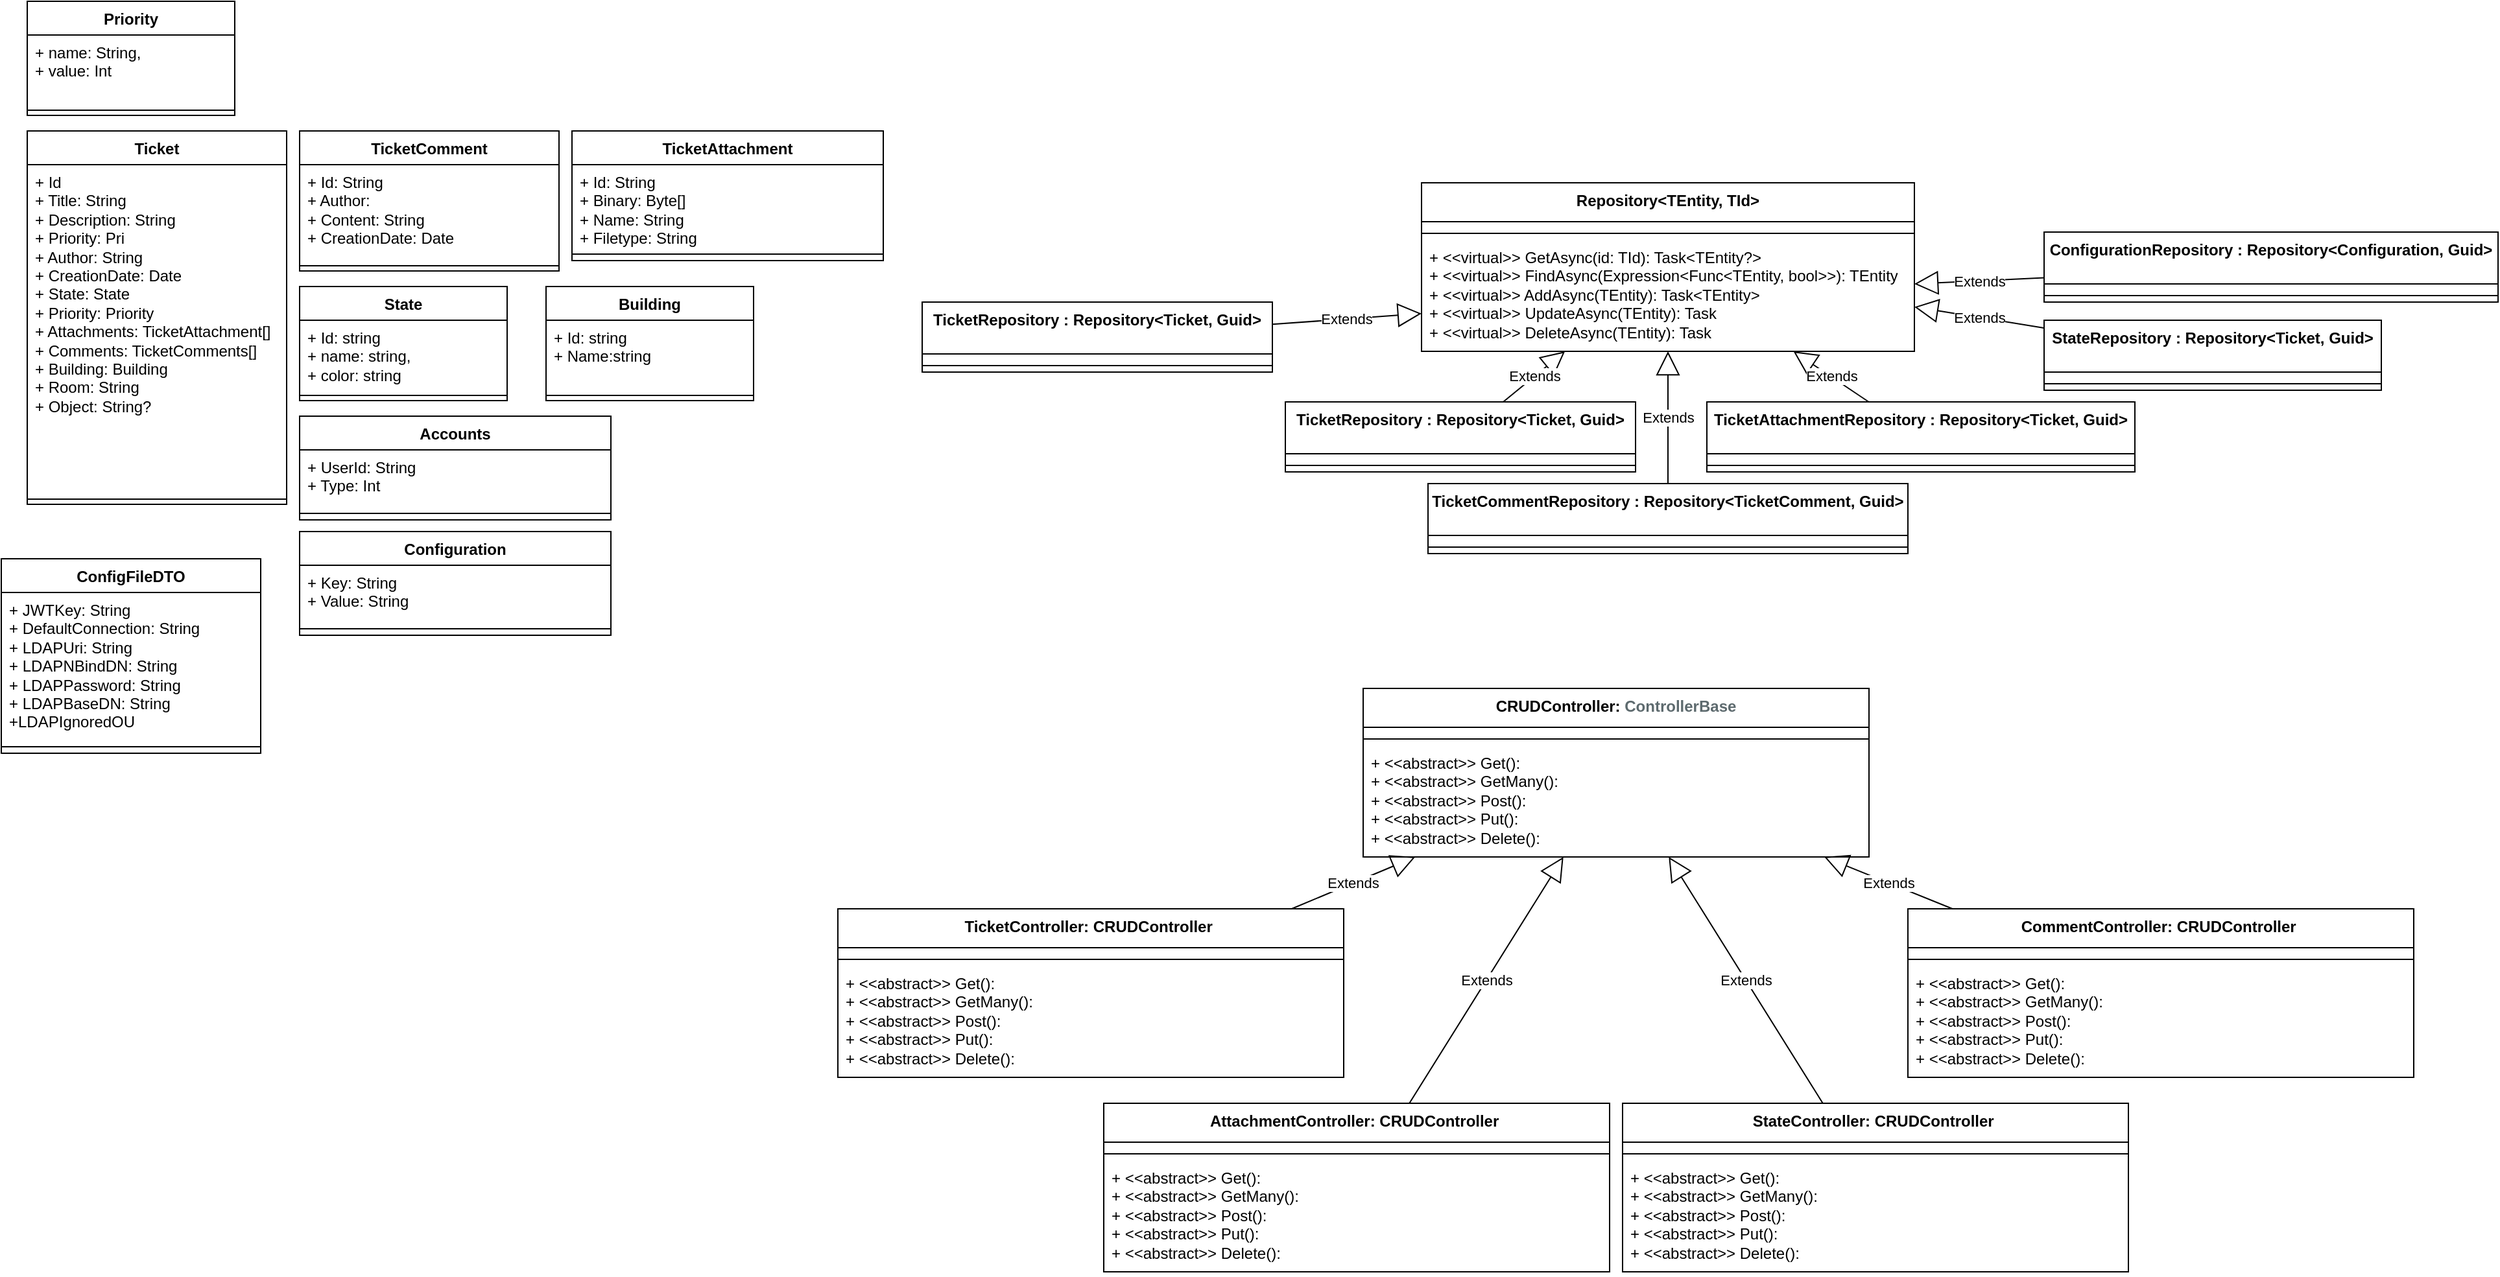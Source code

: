 <mxfile version="21.2.8" type="device">
  <diagram id="C5RBs43oDa-KdzZeNtuy" name="Page-1">
    <mxGraphModel dx="1276" dy="606" grid="1" gridSize="10" guides="1" tooltips="1" connect="1" arrows="1" fold="1" page="1" pageScale="1" pageWidth="827" pageHeight="1169" math="0" shadow="0">
      <root>
        <mxCell id="WIyWlLk6GJQsqaUBKTNV-0" />
        <mxCell id="WIyWlLk6GJQsqaUBKTNV-1" parent="WIyWlLk6GJQsqaUBKTNV-0" />
        <mxCell id="zkfFHV4jXpPFQw0GAbJ--3" value="&#xa;" style="text;align=left;verticalAlign=top;spacingLeft=4;spacingRight=4;overflow=hidden;rotatable=0;points=[[0,0.5],[1,0.5]];portConstraint=eastwest;rounded=0;shadow=0;html=0;" parent="WIyWlLk6GJQsqaUBKTNV-1" vertex="1">
          <mxGeometry x="660" y="288" width="160" height="102" as="geometry" />
        </mxCell>
        <mxCell id="lA4buG2lMoGACo_CtUEy-1" value="TicketAttachment" style="swimlane;fontStyle=1;align=center;verticalAlign=top;childLayout=stackLayout;horizontal=1;startSize=26;horizontalStack=0;resizeParent=1;resizeParentMax=0;resizeLast=0;collapsible=1;marginBottom=0;whiteSpace=wrap;html=1;" parent="WIyWlLk6GJQsqaUBKTNV-1" vertex="1">
          <mxGeometry x="470" y="140" width="240" height="100" as="geometry" />
        </mxCell>
        <mxCell id="lA4buG2lMoGACo_CtUEy-2" value="&lt;div&gt;+ Id: String&lt;/div&gt;&lt;div&gt;&lt;span style=&quot;background-color: initial;&quot;&gt;+ Binary: Byte[]&lt;/span&gt;&lt;br&gt;&lt;/div&gt;&lt;div&gt;+ Name: String&lt;br&gt;&lt;div&gt;+ Filetype: String&lt;/div&gt;&lt;/div&gt;" style="text;strokeColor=none;fillColor=none;align=left;verticalAlign=top;spacingLeft=4;spacingRight=4;overflow=hidden;rotatable=0;points=[[0,0.5],[1,0.5]];portConstraint=eastwest;whiteSpace=wrap;html=1;" parent="lA4buG2lMoGACo_CtUEy-1" vertex="1">
          <mxGeometry y="26" width="240" height="64" as="geometry" />
        </mxCell>
        <mxCell id="lA4buG2lMoGACo_CtUEy-3" value="" style="line;strokeWidth=1;fillColor=none;align=left;verticalAlign=middle;spacingTop=-1;spacingLeft=3;spacingRight=3;rotatable=0;labelPosition=right;points=[];portConstraint=eastwest;strokeColor=inherit;" parent="lA4buG2lMoGACo_CtUEy-1" vertex="1">
          <mxGeometry y="90" width="240" height="10" as="geometry" />
        </mxCell>
        <mxCell id="lA4buG2lMoGACo_CtUEy-5" value="State" style="swimlane;fontStyle=1;align=center;verticalAlign=top;childLayout=stackLayout;horizontal=1;startSize=26;horizontalStack=0;resizeParent=1;resizeParentMax=0;resizeLast=0;collapsible=1;marginBottom=0;whiteSpace=wrap;html=1;" parent="WIyWlLk6GJQsqaUBKTNV-1" vertex="1">
          <mxGeometry x="260" y="260" width="160" height="88" as="geometry" />
        </mxCell>
        <mxCell id="lA4buG2lMoGACo_CtUEy-6" value="+ Id: string&lt;div&gt;+ name: string,&lt;/div&gt;&lt;div&gt;+ color: string&lt;/div&gt;" style="text;strokeColor=none;fillColor=none;align=left;verticalAlign=top;spacingLeft=4;spacingRight=4;overflow=hidden;rotatable=0;points=[[0,0.5],[1,0.5]];portConstraint=eastwest;whiteSpace=wrap;html=1;" parent="lA4buG2lMoGACo_CtUEy-5" vertex="1">
          <mxGeometry y="26" width="160" height="54" as="geometry" />
        </mxCell>
        <mxCell id="lA4buG2lMoGACo_CtUEy-7" value="" style="line;strokeWidth=1;fillColor=none;align=left;verticalAlign=middle;spacingTop=-1;spacingLeft=3;spacingRight=3;rotatable=0;labelPosition=right;points=[];portConstraint=eastwest;strokeColor=inherit;" parent="lA4buG2lMoGACo_CtUEy-5" vertex="1">
          <mxGeometry y="80" width="160" height="8" as="geometry" />
        </mxCell>
        <mxCell id="lA4buG2lMoGACo_CtUEy-9" value="TicketComment" style="swimlane;fontStyle=1;align=center;verticalAlign=top;childLayout=stackLayout;horizontal=1;startSize=26;horizontalStack=0;resizeParent=1;resizeParentMax=0;resizeLast=0;collapsible=1;marginBottom=0;whiteSpace=wrap;html=1;" parent="WIyWlLk6GJQsqaUBKTNV-1" vertex="1">
          <mxGeometry x="260" y="140" width="200" height="108" as="geometry" />
        </mxCell>
        <mxCell id="lA4buG2lMoGACo_CtUEy-10" value="+ Id: String&lt;div&gt;+ Author:&amp;nbsp;&lt;/div&gt;&lt;div&gt;+ Content: String&lt;/div&gt;&lt;div&gt;+ CreationDate: Date&lt;/div&gt;" style="text;strokeColor=none;fillColor=none;align=left;verticalAlign=top;spacingLeft=4;spacingRight=4;overflow=hidden;rotatable=0;points=[[0,0.5],[1,0.5]];portConstraint=eastwest;whiteSpace=wrap;html=1;" parent="lA4buG2lMoGACo_CtUEy-9" vertex="1">
          <mxGeometry y="26" width="200" height="74" as="geometry" />
        </mxCell>
        <mxCell id="lA4buG2lMoGACo_CtUEy-11" value="" style="line;strokeWidth=1;fillColor=none;align=left;verticalAlign=middle;spacingTop=-1;spacingLeft=3;spacingRight=3;rotatable=0;labelPosition=right;points=[];portConstraint=eastwest;strokeColor=inherit;" parent="lA4buG2lMoGACo_CtUEy-9" vertex="1">
          <mxGeometry y="100" width="200" height="8" as="geometry" />
        </mxCell>
        <mxCell id="hy1oDO8q6_hWIqTfd9-p-1" value="Ticket" style="swimlane;fontStyle=1;align=center;verticalAlign=top;childLayout=stackLayout;horizontal=1;startSize=26;horizontalStack=0;resizeParent=1;resizeParentMax=0;resizeLast=0;collapsible=1;marginBottom=0;whiteSpace=wrap;html=1;" parent="WIyWlLk6GJQsqaUBKTNV-1" vertex="1">
          <mxGeometry x="50" y="140" width="200" height="288" as="geometry" />
        </mxCell>
        <mxCell id="hy1oDO8q6_hWIqTfd9-p-2" value="&lt;div&gt;+ Id&lt;/div&gt;+ Title: String&lt;br style=&quot;padding: 0px; margin: 0px;&quot;&gt;+ Description: String&lt;div&gt;+ Priority: Pri&lt;br style=&quot;padding: 0px; margin: 0px;&quot;&gt;+ Author: String&lt;br style=&quot;padding: 0px; margin: 0px;&quot;&gt;+ CreationDate: Date&lt;br style=&quot;padding: 0px; margin: 0px;&quot;&gt;+ State: State&lt;div&gt;+ Priority: Priority&lt;br style=&quot;padding: 0px; margin: 0px;&quot;&gt;+ Attachments: TicketAttachment[]&lt;br style=&quot;padding: 0px; margin: 0px;&quot;&gt;+ Comments: TicketComments[]&lt;br style=&quot;padding: 0px; margin: 0px;&quot;&gt;+ Building: Building&lt;/div&gt;&lt;div&gt;+ Room: String&lt;/div&gt;&lt;div&gt;+ Object: String?&lt;/div&gt;&lt;div&gt;&lt;br&gt;&lt;/div&gt;&lt;/div&gt;" style="text;strokeColor=none;fillColor=none;align=left;verticalAlign=top;spacingLeft=4;spacingRight=4;overflow=hidden;rotatable=0;points=[[0,0.5],[1,0.5]];portConstraint=eastwest;whiteSpace=wrap;html=1;" parent="hy1oDO8q6_hWIqTfd9-p-1" vertex="1">
          <mxGeometry y="26" width="200" height="254" as="geometry" />
        </mxCell>
        <mxCell id="hy1oDO8q6_hWIqTfd9-p-3" value="" style="line;strokeWidth=1;fillColor=none;align=left;verticalAlign=middle;spacingTop=-1;spacingLeft=3;spacingRight=3;rotatable=0;labelPosition=right;points=[];portConstraint=eastwest;strokeColor=inherit;" parent="hy1oDO8q6_hWIqTfd9-p-1" vertex="1">
          <mxGeometry y="280" width="200" height="8" as="geometry" />
        </mxCell>
        <mxCell id="hy1oDO8q6_hWIqTfd9-p-6" value="&lt;div&gt;&lt;span style=&quot;background-color: initial;&quot;&gt;Repository&amp;lt;TEntity, TId&amp;gt;&lt;/span&gt;&lt;br&gt;&lt;/div&gt;" style="swimlane;fontStyle=1;align=center;verticalAlign=top;childLayout=stackLayout;horizontal=1;startSize=30;horizontalStack=0;resizeParent=1;resizeParentMax=0;resizeLast=0;collapsible=1;marginBottom=0;whiteSpace=wrap;html=1;" parent="WIyWlLk6GJQsqaUBKTNV-1" vertex="1">
          <mxGeometry x="1125" y="180" width="380" height="130" as="geometry" />
        </mxCell>
        <mxCell id="hy1oDO8q6_hWIqTfd9-p-7" value="&lt;div&gt;&lt;br&gt;&lt;/div&gt;" style="text;strokeColor=none;fillColor=none;align=left;verticalAlign=top;spacingLeft=4;spacingRight=4;overflow=hidden;rotatable=0;points=[[0,0.5],[1,0.5]];portConstraint=eastwest;whiteSpace=wrap;html=1;" parent="hy1oDO8q6_hWIqTfd9-p-6" vertex="1">
          <mxGeometry y="30" width="380" height="4" as="geometry" />
        </mxCell>
        <mxCell id="hy1oDO8q6_hWIqTfd9-p-8" value="" style="line;strokeWidth=1;fillColor=none;align=left;verticalAlign=middle;spacingTop=-1;spacingLeft=3;spacingRight=3;rotatable=0;labelPosition=right;points=[];portConstraint=eastwest;strokeColor=inherit;" parent="hy1oDO8q6_hWIqTfd9-p-6" vertex="1">
          <mxGeometry y="34" width="380" height="10" as="geometry" />
        </mxCell>
        <mxCell id="hy1oDO8q6_hWIqTfd9-p-9" value="&lt;div&gt;+ &amp;lt;&amp;lt;virtual&amp;gt;&amp;gt; GetAsync(id: TId): Task&amp;lt;TEntity?&amp;gt;&lt;br&gt;&lt;/div&gt;&lt;div&gt;+ &amp;lt;&amp;lt;virtual&amp;gt;&amp;gt; FindAsync(Expression&amp;lt;Func&amp;lt;TEntity, bool&amp;gt;&amp;gt;): TEntity&lt;/div&gt;+ &amp;lt;&amp;lt;virtual&amp;gt;&amp;gt; AddAsync(TEntity): Task&amp;lt;TEntity&amp;gt;&lt;div&gt;+ &amp;lt;&amp;lt;virtual&amp;gt;&amp;gt; UpdateAsync(TEntity): Task&amp;nbsp;&lt;/div&gt;&lt;div&gt;+ &amp;lt;&amp;lt;virtual&amp;gt;&amp;gt; DeleteAsync(TEntity): Task&lt;/div&gt;" style="text;strokeColor=none;fillColor=none;align=left;verticalAlign=top;spacingLeft=4;spacingRight=4;overflow=hidden;rotatable=0;points=[[0,0.5],[1,0.5]];portConstraint=eastwest;whiteSpace=wrap;html=1;" parent="hy1oDO8q6_hWIqTfd9-p-6" vertex="1">
          <mxGeometry y="44" width="380" height="86" as="geometry" />
        </mxCell>
        <mxCell id="hy1oDO8q6_hWIqTfd9-p-10" value="ConfigFileDTO" style="swimlane;fontStyle=1;align=center;verticalAlign=top;childLayout=stackLayout;horizontal=1;startSize=26;horizontalStack=0;resizeParent=1;resizeParentMax=0;resizeLast=0;collapsible=1;marginBottom=0;whiteSpace=wrap;html=1;" parent="WIyWlLk6GJQsqaUBKTNV-1" vertex="1">
          <mxGeometry x="30" y="470" width="200" height="150" as="geometry" />
        </mxCell>
        <mxCell id="hy1oDO8q6_hWIqTfd9-p-11" value="&lt;div&gt;+ JWTKey: String&lt;/div&gt;&lt;div&gt;+ DefaultConnection: String&lt;/div&gt;&lt;div&gt;+ LDAPUri: String&lt;/div&gt;&lt;div&gt;+ LDAPNBindDN: String&lt;/div&gt;&lt;div&gt;+ LDAPPassword: String&lt;/div&gt;&lt;div&gt;+ LDAPBaseDN: String&lt;/div&gt;&lt;div&gt;+LDAPIgnoredOU&lt;/div&gt;" style="text;strokeColor=none;fillColor=none;align=left;verticalAlign=top;spacingLeft=4;spacingRight=4;overflow=hidden;rotatable=0;points=[[0,0.5],[1,0.5]];portConstraint=eastwest;whiteSpace=wrap;html=1;" parent="hy1oDO8q6_hWIqTfd9-p-10" vertex="1">
          <mxGeometry y="26" width="200" height="114" as="geometry" />
        </mxCell>
        <mxCell id="hy1oDO8q6_hWIqTfd9-p-12" value="" style="line;strokeWidth=1;fillColor=none;align=left;verticalAlign=middle;spacingTop=-1;spacingLeft=3;spacingRight=3;rotatable=0;labelPosition=right;points=[];portConstraint=eastwest;strokeColor=inherit;" parent="hy1oDO8q6_hWIqTfd9-p-10" vertex="1">
          <mxGeometry y="140" width="200" height="10" as="geometry" />
        </mxCell>
        <mxCell id="hy1oDO8q6_hWIqTfd9-p-14" value="&lt;div&gt;&lt;span style=&quot;background-color: initial;&quot;&gt;TicketRepository :&amp;nbsp;&lt;/span&gt;&lt;span style=&quot;background-color: initial;&quot;&gt;Repository&amp;lt;Ticket, Guid&amp;gt;&lt;/span&gt;&lt;br&gt;&lt;/div&gt;" style="swimlane;fontStyle=1;align=center;verticalAlign=top;childLayout=stackLayout;horizontal=1;startSize=40;horizontalStack=0;resizeParent=1;resizeParentMax=0;resizeLast=0;collapsible=1;marginBottom=0;whiteSpace=wrap;html=1;" parent="WIyWlLk6GJQsqaUBKTNV-1" vertex="1">
          <mxGeometry x="1020" y="349" width="270" height="54" as="geometry" />
        </mxCell>
        <mxCell id="hy1oDO8q6_hWIqTfd9-p-15" value="&lt;div&gt;&lt;br&gt;&lt;/div&gt;" style="text;strokeColor=none;fillColor=none;align=left;verticalAlign=top;spacingLeft=4;spacingRight=4;overflow=hidden;rotatable=0;points=[[0,0.5],[1,0.5]];portConstraint=eastwest;whiteSpace=wrap;html=1;" parent="hy1oDO8q6_hWIqTfd9-p-14" vertex="1">
          <mxGeometry y="40" width="270" height="4" as="geometry" />
        </mxCell>
        <mxCell id="hy1oDO8q6_hWIqTfd9-p-16" value="" style="line;strokeWidth=1;fillColor=none;align=left;verticalAlign=middle;spacingTop=-1;spacingLeft=3;spacingRight=3;rotatable=0;labelPosition=right;points=[];portConstraint=eastwest;strokeColor=inherit;" parent="hy1oDO8q6_hWIqTfd9-p-14" vertex="1">
          <mxGeometry y="44" width="270" height="10" as="geometry" />
        </mxCell>
        <mxCell id="hy1oDO8q6_hWIqTfd9-p-18" value="Extends" style="endArrow=block;endSize=16;endFill=0;html=1;rounded=0;" parent="WIyWlLk6GJQsqaUBKTNV-1" source="hy1oDO8q6_hWIqTfd9-p-14" target="hy1oDO8q6_hWIqTfd9-p-6" edge="1">
          <mxGeometry width="160" relative="1" as="geometry">
            <mxPoint x="1075" y="109" as="sourcePoint" />
            <mxPoint x="1235" y="109" as="targetPoint" />
          </mxGeometry>
        </mxCell>
        <mxCell id="hy1oDO8q6_hWIqTfd9-p-19" value="&lt;div&gt;&lt;span style=&quot;background-color: initial;&quot;&gt;TicketAttachment&lt;/span&gt;&lt;span style=&quot;background-color: initial;&quot;&gt;Repository&lt;/span&gt;&lt;span style=&quot;background-color: initial;&quot;&gt;&amp;nbsp;&lt;/span&gt;&lt;span style=&quot;background-color: initial;&quot;&gt;:&amp;nbsp;&lt;/span&gt;&lt;span style=&quot;background-color: initial;&quot;&gt;Repository&amp;lt;Ticket, Guid&amp;gt;&lt;/span&gt;&lt;/div&gt;" style="swimlane;fontStyle=1;align=center;verticalAlign=top;childLayout=stackLayout;horizontal=1;startSize=40;horizontalStack=0;resizeParent=1;resizeParentMax=0;resizeLast=0;collapsible=1;marginBottom=0;whiteSpace=wrap;html=1;" parent="WIyWlLk6GJQsqaUBKTNV-1" vertex="1">
          <mxGeometry x="1345" y="349" width="330" height="54" as="geometry" />
        </mxCell>
        <mxCell id="hy1oDO8q6_hWIqTfd9-p-20" value="&lt;div&gt;&lt;br&gt;&lt;/div&gt;" style="text;strokeColor=none;fillColor=none;align=left;verticalAlign=top;spacingLeft=4;spacingRight=4;overflow=hidden;rotatable=0;points=[[0,0.5],[1,0.5]];portConstraint=eastwest;whiteSpace=wrap;html=1;" parent="hy1oDO8q6_hWIqTfd9-p-19" vertex="1">
          <mxGeometry y="40" width="330" height="4" as="geometry" />
        </mxCell>
        <mxCell id="hy1oDO8q6_hWIqTfd9-p-21" value="" style="line;strokeWidth=1;fillColor=none;align=left;verticalAlign=middle;spacingTop=-1;spacingLeft=3;spacingRight=3;rotatable=0;labelPosition=right;points=[];portConstraint=eastwest;strokeColor=inherit;" parent="hy1oDO8q6_hWIqTfd9-p-19" vertex="1">
          <mxGeometry y="44" width="330" height="10" as="geometry" />
        </mxCell>
        <mxCell id="hy1oDO8q6_hWIqTfd9-p-22" value="&lt;div&gt;&lt;span style=&quot;background-color: initial;&quot;&gt;TicketCommentRepository :&amp;nbsp;&lt;/span&gt;&lt;span style=&quot;background-color: initial;&quot;&gt;Repository&amp;lt;TicketComment, Guid&amp;gt;&lt;/span&gt;&lt;br&gt;&lt;/div&gt;" style="swimlane;fontStyle=1;align=center;verticalAlign=top;childLayout=stackLayout;horizontal=1;startSize=40;horizontalStack=0;resizeParent=1;resizeParentMax=0;resizeLast=0;collapsible=1;marginBottom=0;whiteSpace=wrap;html=1;" parent="WIyWlLk6GJQsqaUBKTNV-1" vertex="1">
          <mxGeometry x="1130" y="412" width="370" height="54" as="geometry" />
        </mxCell>
        <mxCell id="hy1oDO8q6_hWIqTfd9-p-23" value="&lt;div&gt;&lt;br&gt;&lt;/div&gt;" style="text;strokeColor=none;fillColor=none;align=left;verticalAlign=top;spacingLeft=4;spacingRight=4;overflow=hidden;rotatable=0;points=[[0,0.5],[1,0.5]];portConstraint=eastwest;whiteSpace=wrap;html=1;" parent="hy1oDO8q6_hWIqTfd9-p-22" vertex="1">
          <mxGeometry y="40" width="370" height="4" as="geometry" />
        </mxCell>
        <mxCell id="hy1oDO8q6_hWIqTfd9-p-24" value="" style="line;strokeWidth=1;fillColor=none;align=left;verticalAlign=middle;spacingTop=-1;spacingLeft=3;spacingRight=3;rotatable=0;labelPosition=right;points=[];portConstraint=eastwest;strokeColor=inherit;" parent="hy1oDO8q6_hWIqTfd9-p-22" vertex="1">
          <mxGeometry y="44" width="370" height="10" as="geometry" />
        </mxCell>
        <mxCell id="hy1oDO8q6_hWIqTfd9-p-26" value="Extends" style="endArrow=block;endSize=16;endFill=0;html=1;rounded=0;" parent="WIyWlLk6GJQsqaUBKTNV-1" source="hy1oDO8q6_hWIqTfd9-p-19" target="hy1oDO8q6_hWIqTfd9-p-6" edge="1">
          <mxGeometry width="160" relative="1" as="geometry">
            <mxPoint x="1375" y="-83" as="sourcePoint" />
            <mxPoint x="1476" y="-136" as="targetPoint" />
          </mxGeometry>
        </mxCell>
        <mxCell id="hy1oDO8q6_hWIqTfd9-p-27" value="Extends" style="endArrow=block;endSize=16;endFill=0;html=1;rounded=0;" parent="WIyWlLk6GJQsqaUBKTNV-1" source="hy1oDO8q6_hWIqTfd9-p-22" target="hy1oDO8q6_hWIqTfd9-p-6" edge="1">
          <mxGeometry width="160" relative="1" as="geometry">
            <mxPoint x="1305" y="13" as="sourcePoint" />
            <mxPoint x="1395" y="-77" as="targetPoint" />
          </mxGeometry>
        </mxCell>
        <mxCell id="hy1oDO8q6_hWIqTfd9-p-28" value="Extends" style="endArrow=block;endSize=16;endFill=0;html=1;rounded=0;" parent="WIyWlLk6GJQsqaUBKTNV-1" source="hy1oDO8q6_hWIqTfd9-p-29" target="hy1oDO8q6_hWIqTfd9-p-6" edge="1">
          <mxGeometry width="160" relative="1" as="geometry">
            <mxPoint x="1475" y="-58" as="sourcePoint" />
            <mxPoint x="1576" y="-111" as="targetPoint" />
          </mxGeometry>
        </mxCell>
        <mxCell id="hy1oDO8q6_hWIqTfd9-p-29" value="&lt;div&gt;&lt;span style=&quot;background-color: initial;&quot;&gt;State&lt;/span&gt;&lt;span style=&quot;background-color: initial;&quot;&gt;Repository&lt;/span&gt;&lt;span style=&quot;background-color: initial;&quot;&gt;&amp;nbsp;&lt;/span&gt;&lt;span style=&quot;background-color: initial;&quot;&gt;:&amp;nbsp;&lt;/span&gt;&lt;span style=&quot;background-color: initial;&quot;&gt;Repository&amp;lt;Ticket, Guid&amp;gt;&lt;/span&gt;&lt;/div&gt;" style="swimlane;fontStyle=1;align=center;verticalAlign=top;childLayout=stackLayout;horizontal=1;startSize=40;horizontalStack=0;resizeParent=1;resizeParentMax=0;resizeLast=0;collapsible=1;marginBottom=0;whiteSpace=wrap;html=1;" parent="WIyWlLk6GJQsqaUBKTNV-1" vertex="1">
          <mxGeometry x="1605" y="286" width="260" height="54" as="geometry" />
        </mxCell>
        <mxCell id="hy1oDO8q6_hWIqTfd9-p-30" value="&lt;div&gt;&lt;br&gt;&lt;/div&gt;" style="text;strokeColor=none;fillColor=none;align=left;verticalAlign=top;spacingLeft=4;spacingRight=4;overflow=hidden;rotatable=0;points=[[0,0.5],[1,0.5]];portConstraint=eastwest;whiteSpace=wrap;html=1;" parent="hy1oDO8q6_hWIqTfd9-p-29" vertex="1">
          <mxGeometry y="40" width="260" height="4" as="geometry" />
        </mxCell>
        <mxCell id="hy1oDO8q6_hWIqTfd9-p-31" value="" style="line;strokeWidth=1;fillColor=none;align=left;verticalAlign=middle;spacingTop=-1;spacingLeft=3;spacingRight=3;rotatable=0;labelPosition=right;points=[];portConstraint=eastwest;strokeColor=inherit;" parent="hy1oDO8q6_hWIqTfd9-p-29" vertex="1">
          <mxGeometry y="44" width="260" height="10" as="geometry" />
        </mxCell>
        <mxCell id="hy1oDO8q6_hWIqTfd9-p-32" value="&lt;div&gt;&lt;span style=&quot;background-color: initial;&quot;&gt;CRUDController: &lt;font color=&quot;#5d6a6e&quot;&gt;ControllerBase&lt;/font&gt;&lt;/span&gt;&lt;br&gt;&lt;/div&gt;" style="swimlane;fontStyle=1;align=center;verticalAlign=top;childLayout=stackLayout;horizontal=1;startSize=30;horizontalStack=0;resizeParent=1;resizeParentMax=0;resizeLast=0;collapsible=1;marginBottom=0;whiteSpace=wrap;html=1;" parent="WIyWlLk6GJQsqaUBKTNV-1" vertex="1">
          <mxGeometry x="1080" y="570" width="390" height="130" as="geometry" />
        </mxCell>
        <mxCell id="hy1oDO8q6_hWIqTfd9-p-33" value="&lt;div&gt;&lt;br&gt;&lt;/div&gt;" style="text;strokeColor=none;fillColor=none;align=left;verticalAlign=top;spacingLeft=4;spacingRight=4;overflow=hidden;rotatable=0;points=[[0,0.5],[1,0.5]];portConstraint=eastwest;whiteSpace=wrap;html=1;" parent="hy1oDO8q6_hWIqTfd9-p-32" vertex="1">
          <mxGeometry y="30" width="390" height="4" as="geometry" />
        </mxCell>
        <mxCell id="hy1oDO8q6_hWIqTfd9-p-34" value="" style="line;strokeWidth=1;fillColor=none;align=left;verticalAlign=middle;spacingTop=-1;spacingLeft=3;spacingRight=3;rotatable=0;labelPosition=right;points=[];portConstraint=eastwest;strokeColor=inherit;" parent="hy1oDO8q6_hWIqTfd9-p-32" vertex="1">
          <mxGeometry y="34" width="390" height="10" as="geometry" />
        </mxCell>
        <mxCell id="hy1oDO8q6_hWIqTfd9-p-35" value="&lt;div&gt;&lt;span style=&quot;background-color: initial;&quot;&gt;+ &amp;lt;&amp;lt;&lt;/span&gt;&lt;span style=&quot;background-color: initial;&quot; class=&quot;hljs-keyword&quot;&gt;abstract&lt;/span&gt;&lt;span style=&quot;background-color: initial;&quot;&gt;&amp;gt;&amp;gt; Get():&lt;/span&gt;&lt;/div&gt;&lt;div&gt;&lt;div&gt;+ &amp;lt;&amp;lt;&lt;span style=&quot;background-color: initial;&quot; class=&quot;hljs-keyword&quot;&gt;abstract&lt;/span&gt;&amp;gt;&amp;gt; GetMany():&amp;nbsp;&lt;/div&gt;&lt;/div&gt;&lt;div&gt;+ &amp;lt;&amp;lt;abstract&amp;gt;&amp;gt; Post():&lt;/div&gt;+ &amp;lt;&amp;lt;abstract&amp;gt;&amp;gt; Put():&amp;nbsp;&lt;div&gt;+ &amp;lt;&amp;lt;abstract&amp;gt;&amp;gt; Delete():&amp;nbsp;&lt;/div&gt;" style="text;strokeColor=none;fillColor=none;align=left;verticalAlign=top;spacingLeft=4;spacingRight=4;overflow=hidden;rotatable=0;points=[[0,0.5],[1,0.5]];portConstraint=eastwest;whiteSpace=wrap;html=1;" parent="hy1oDO8q6_hWIqTfd9-p-32" vertex="1">
          <mxGeometry y="44" width="390" height="86" as="geometry" />
        </mxCell>
        <mxCell id="hy1oDO8q6_hWIqTfd9-p-36" value="&lt;div&gt;&lt;span style=&quot;background-color: initial;&quot;&gt;StateController:&amp;nbsp;&lt;/span&gt;&lt;span style=&quot;background-color: initial;&quot;&gt;CRUDController&lt;/span&gt;&lt;span style=&quot;background-color: initial;&quot;&gt;&amp;nbsp;&lt;/span&gt;&lt;br&gt;&lt;/div&gt;" style="swimlane;fontStyle=1;align=center;verticalAlign=top;childLayout=stackLayout;horizontal=1;startSize=30;horizontalStack=0;resizeParent=1;resizeParentMax=0;resizeLast=0;collapsible=1;marginBottom=0;whiteSpace=wrap;html=1;" parent="WIyWlLk6GJQsqaUBKTNV-1" vertex="1">
          <mxGeometry x="1280" y="890" width="390" height="130" as="geometry" />
        </mxCell>
        <mxCell id="hy1oDO8q6_hWIqTfd9-p-37" value="&lt;div&gt;&lt;br&gt;&lt;/div&gt;" style="text;strokeColor=none;fillColor=none;align=left;verticalAlign=top;spacingLeft=4;spacingRight=4;overflow=hidden;rotatable=0;points=[[0,0.5],[1,0.5]];portConstraint=eastwest;whiteSpace=wrap;html=1;" parent="hy1oDO8q6_hWIqTfd9-p-36" vertex="1">
          <mxGeometry y="30" width="390" height="4" as="geometry" />
        </mxCell>
        <mxCell id="hy1oDO8q6_hWIqTfd9-p-38" value="" style="line;strokeWidth=1;fillColor=none;align=left;verticalAlign=middle;spacingTop=-1;spacingLeft=3;spacingRight=3;rotatable=0;labelPosition=right;points=[];portConstraint=eastwest;strokeColor=inherit;" parent="hy1oDO8q6_hWIqTfd9-p-36" vertex="1">
          <mxGeometry y="34" width="390" height="10" as="geometry" />
        </mxCell>
        <mxCell id="hy1oDO8q6_hWIqTfd9-p-39" value="&lt;div&gt;+ &amp;lt;&amp;lt;&lt;span style=&quot;background-color: initial;&quot; class=&quot;hljs-keyword&quot;&gt;abstract&lt;/span&gt;&amp;gt;&amp;gt; Get():&lt;br&gt;&lt;/div&gt;&lt;div&gt;&lt;div&gt;+ &amp;lt;&amp;lt;&lt;span style=&quot;background-color: initial;&quot; class=&quot;hljs-keyword&quot;&gt;abstract&lt;/span&gt;&amp;gt;&amp;gt; GetMany():&amp;nbsp;&lt;/div&gt;&lt;/div&gt;&lt;div&gt;+ &amp;lt;&amp;lt;abstract&amp;gt;&amp;gt; Post():&amp;nbsp;&lt;/div&gt;+ &amp;lt;&amp;lt;abstract&amp;gt;&amp;gt; Put():&amp;nbsp;&lt;div&gt;+ &amp;lt;&amp;lt;abstract&amp;gt;&amp;gt; Delete():&lt;/div&gt;" style="text;strokeColor=none;fillColor=none;align=left;verticalAlign=top;spacingLeft=4;spacingRight=4;overflow=hidden;rotatable=0;points=[[0,0.5],[1,0.5]];portConstraint=eastwest;whiteSpace=wrap;html=1;" parent="hy1oDO8q6_hWIqTfd9-p-36" vertex="1">
          <mxGeometry y="44" width="390" height="86" as="geometry" />
        </mxCell>
        <mxCell id="hy1oDO8q6_hWIqTfd9-p-40" value="&lt;div&gt;&lt;span style=&quot;background-color: initial;&quot;&gt;AttachmentController:&amp;nbsp;&lt;/span&gt;&lt;span style=&quot;background-color: initial;&quot;&gt;CRUDController&lt;/span&gt;&lt;span style=&quot;background-color: initial;&quot;&gt;&amp;nbsp;&lt;/span&gt;&lt;br&gt;&lt;/div&gt;" style="swimlane;fontStyle=1;align=center;verticalAlign=top;childLayout=stackLayout;horizontal=1;startSize=30;horizontalStack=0;resizeParent=1;resizeParentMax=0;resizeLast=0;collapsible=1;marginBottom=0;whiteSpace=wrap;html=1;" parent="WIyWlLk6GJQsqaUBKTNV-1" vertex="1">
          <mxGeometry x="880" y="890" width="390" height="130" as="geometry" />
        </mxCell>
        <mxCell id="hy1oDO8q6_hWIqTfd9-p-41" value="&lt;div&gt;&lt;br&gt;&lt;/div&gt;" style="text;strokeColor=none;fillColor=none;align=left;verticalAlign=top;spacingLeft=4;spacingRight=4;overflow=hidden;rotatable=0;points=[[0,0.5],[1,0.5]];portConstraint=eastwest;whiteSpace=wrap;html=1;" parent="hy1oDO8q6_hWIqTfd9-p-40" vertex="1">
          <mxGeometry y="30" width="390" height="4" as="geometry" />
        </mxCell>
        <mxCell id="hy1oDO8q6_hWIqTfd9-p-42" value="" style="line;strokeWidth=1;fillColor=none;align=left;verticalAlign=middle;spacingTop=-1;spacingLeft=3;spacingRight=3;rotatable=0;labelPosition=right;points=[];portConstraint=eastwest;strokeColor=inherit;" parent="hy1oDO8q6_hWIqTfd9-p-40" vertex="1">
          <mxGeometry y="34" width="390" height="10" as="geometry" />
        </mxCell>
        <mxCell id="hy1oDO8q6_hWIqTfd9-p-43" value="&lt;div&gt;+ &amp;lt;&amp;lt;&lt;span style=&quot;background-color: initial;&quot; class=&quot;hljs-keyword&quot;&gt;abstract&lt;/span&gt;&amp;gt;&amp;gt; Get():&lt;br&gt;&lt;/div&gt;&lt;div&gt;&lt;div&gt;+ &amp;lt;&amp;lt;&lt;span style=&quot;background-color: initial;&quot; class=&quot;hljs-keyword&quot;&gt;abstract&lt;/span&gt;&amp;gt;&amp;gt; GetMany():&amp;nbsp;&lt;/div&gt;&lt;/div&gt;&lt;div&gt;+ &amp;lt;&amp;lt;abstract&amp;gt;&amp;gt; Post():&amp;nbsp;&lt;/div&gt;+ &amp;lt;&amp;lt;abstract&amp;gt;&amp;gt; Put():&amp;nbsp;&lt;div&gt;+ &amp;lt;&amp;lt;abstract&amp;gt;&amp;gt; Delete():&lt;/div&gt;" style="text;strokeColor=none;fillColor=none;align=left;verticalAlign=top;spacingLeft=4;spacingRight=4;overflow=hidden;rotatable=0;points=[[0,0.5],[1,0.5]];portConstraint=eastwest;whiteSpace=wrap;html=1;" parent="hy1oDO8q6_hWIqTfd9-p-40" vertex="1">
          <mxGeometry y="44" width="390" height="86" as="geometry" />
        </mxCell>
        <mxCell id="hy1oDO8q6_hWIqTfd9-p-44" value="&lt;div&gt;&lt;span style=&quot;background-color: initial;&quot;&gt;CommentController:&amp;nbsp;&lt;/span&gt;&lt;span style=&quot;background-color: initial;&quot;&gt;CRUDController&lt;/span&gt;&lt;span style=&quot;background-color: initial;&quot;&gt;&amp;nbsp;&lt;/span&gt;&lt;br&gt;&lt;/div&gt;" style="swimlane;fontStyle=1;align=center;verticalAlign=top;childLayout=stackLayout;horizontal=1;startSize=30;horizontalStack=0;resizeParent=1;resizeParentMax=0;resizeLast=0;collapsible=1;marginBottom=0;whiteSpace=wrap;html=1;" parent="WIyWlLk6GJQsqaUBKTNV-1" vertex="1">
          <mxGeometry x="1500" y="740" width="390" height="130" as="geometry" />
        </mxCell>
        <mxCell id="hy1oDO8q6_hWIqTfd9-p-45" value="&lt;div&gt;&lt;br&gt;&lt;/div&gt;" style="text;strokeColor=none;fillColor=none;align=left;verticalAlign=top;spacingLeft=4;spacingRight=4;overflow=hidden;rotatable=0;points=[[0,0.5],[1,0.5]];portConstraint=eastwest;whiteSpace=wrap;html=1;" parent="hy1oDO8q6_hWIqTfd9-p-44" vertex="1">
          <mxGeometry y="30" width="390" height="4" as="geometry" />
        </mxCell>
        <mxCell id="hy1oDO8q6_hWIqTfd9-p-46" value="" style="line;strokeWidth=1;fillColor=none;align=left;verticalAlign=middle;spacingTop=-1;spacingLeft=3;spacingRight=3;rotatable=0;labelPosition=right;points=[];portConstraint=eastwest;strokeColor=inherit;" parent="hy1oDO8q6_hWIqTfd9-p-44" vertex="1">
          <mxGeometry y="34" width="390" height="10" as="geometry" />
        </mxCell>
        <mxCell id="hy1oDO8q6_hWIqTfd9-p-47" value="&lt;div&gt;+ &amp;lt;&amp;lt;&lt;span style=&quot;background-color: initial;&quot; class=&quot;hljs-keyword&quot;&gt;abstract&lt;/span&gt;&amp;gt;&amp;gt; Get():&lt;br&gt;&lt;/div&gt;&lt;div&gt;&lt;div&gt;+ &amp;lt;&amp;lt;&lt;span style=&quot;background-color: initial;&quot; class=&quot;hljs-keyword&quot;&gt;abstract&lt;/span&gt;&amp;gt;&amp;gt; GetMany():&amp;nbsp;&lt;/div&gt;&lt;/div&gt;&lt;div&gt;+ &amp;lt;&amp;lt;abstract&amp;gt;&amp;gt; Post():&amp;nbsp;&lt;/div&gt;+ &amp;lt;&amp;lt;abstract&amp;gt;&amp;gt; Put():&amp;nbsp;&lt;div&gt;+ &amp;lt;&amp;lt;abstract&amp;gt;&amp;gt; Delete():&lt;/div&gt;" style="text;strokeColor=none;fillColor=none;align=left;verticalAlign=top;spacingLeft=4;spacingRight=4;overflow=hidden;rotatable=0;points=[[0,0.5],[1,0.5]];portConstraint=eastwest;whiteSpace=wrap;html=1;" parent="hy1oDO8q6_hWIqTfd9-p-44" vertex="1">
          <mxGeometry y="44" width="390" height="86" as="geometry" />
        </mxCell>
        <mxCell id="hy1oDO8q6_hWIqTfd9-p-48" value="&lt;div&gt;&lt;span style=&quot;background-color: initial;&quot;&gt;TicketController:&amp;nbsp;&lt;/span&gt;&lt;span style=&quot;background-color: initial;&quot;&gt;CRUDController&lt;/span&gt;&lt;span style=&quot;background-color: initial;&quot;&gt;&amp;nbsp;&lt;/span&gt;&lt;br&gt;&lt;/div&gt;" style="swimlane;fontStyle=1;align=center;verticalAlign=top;childLayout=stackLayout;horizontal=1;startSize=30;horizontalStack=0;resizeParent=1;resizeParentMax=0;resizeLast=0;collapsible=1;marginBottom=0;whiteSpace=wrap;html=1;" parent="WIyWlLk6GJQsqaUBKTNV-1" vertex="1">
          <mxGeometry x="675" y="740" width="390" height="130" as="geometry" />
        </mxCell>
        <mxCell id="hy1oDO8q6_hWIqTfd9-p-49" value="&lt;div&gt;&lt;br&gt;&lt;/div&gt;" style="text;strokeColor=none;fillColor=none;align=left;verticalAlign=top;spacingLeft=4;spacingRight=4;overflow=hidden;rotatable=0;points=[[0,0.5],[1,0.5]];portConstraint=eastwest;whiteSpace=wrap;html=1;" parent="hy1oDO8q6_hWIqTfd9-p-48" vertex="1">
          <mxGeometry y="30" width="390" height="4" as="geometry" />
        </mxCell>
        <mxCell id="hy1oDO8q6_hWIqTfd9-p-50" value="" style="line;strokeWidth=1;fillColor=none;align=left;verticalAlign=middle;spacingTop=-1;spacingLeft=3;spacingRight=3;rotatable=0;labelPosition=right;points=[];portConstraint=eastwest;strokeColor=inherit;" parent="hy1oDO8q6_hWIqTfd9-p-48" vertex="1">
          <mxGeometry y="34" width="390" height="10" as="geometry" />
        </mxCell>
        <mxCell id="hy1oDO8q6_hWIqTfd9-p-51" value="&lt;div&gt;+ &amp;lt;&amp;lt;&lt;span style=&quot;background-color: initial;&quot; class=&quot;hljs-keyword&quot;&gt;abstract&lt;/span&gt;&amp;gt;&amp;gt; Get():&lt;br&gt;&lt;/div&gt;&lt;div&gt;&lt;div&gt;+ &amp;lt;&amp;lt;&lt;span style=&quot;background-color: initial;&quot; class=&quot;hljs-keyword&quot;&gt;abstract&lt;/span&gt;&amp;gt;&amp;gt; GetMany():&amp;nbsp;&lt;/div&gt;&lt;/div&gt;&lt;div&gt;+ &amp;lt;&amp;lt;abstract&amp;gt;&amp;gt; Post():&amp;nbsp;&lt;/div&gt;+ &amp;lt;&amp;lt;abstract&amp;gt;&amp;gt; Put():&amp;nbsp;&lt;div&gt;+ &amp;lt;&amp;lt;abstract&amp;gt;&amp;gt; Delete():&lt;/div&gt;" style="text;strokeColor=none;fillColor=none;align=left;verticalAlign=top;spacingLeft=4;spacingRight=4;overflow=hidden;rotatable=0;points=[[0,0.5],[1,0.5]];portConstraint=eastwest;whiteSpace=wrap;html=1;" parent="hy1oDO8q6_hWIqTfd9-p-48" vertex="1">
          <mxGeometry y="44" width="390" height="86" as="geometry" />
        </mxCell>
        <mxCell id="hy1oDO8q6_hWIqTfd9-p-53" value="Extends" style="endArrow=block;endSize=16;endFill=0;html=1;rounded=0;" parent="WIyWlLk6GJQsqaUBKTNV-1" source="hy1oDO8q6_hWIqTfd9-p-40" target="hy1oDO8q6_hWIqTfd9-p-32" edge="1">
          <mxGeometry width="160" relative="1" as="geometry">
            <mxPoint x="670" y="685.5" as="sourcePoint" />
            <mxPoint x="672" y="576.5" as="targetPoint" />
          </mxGeometry>
        </mxCell>
        <mxCell id="hy1oDO8q6_hWIqTfd9-p-54" value="Extends" style="endArrow=block;endSize=16;endFill=0;html=1;rounded=0;" parent="WIyWlLk6GJQsqaUBKTNV-1" source="hy1oDO8q6_hWIqTfd9-p-36" target="hy1oDO8q6_hWIqTfd9-p-32" edge="1">
          <mxGeometry width="160" relative="1" as="geometry">
            <mxPoint x="790" y="695.5" as="sourcePoint" />
            <mxPoint x="1530" y="918.333" as="targetPoint" />
          </mxGeometry>
        </mxCell>
        <mxCell id="hy1oDO8q6_hWIqTfd9-p-55" value="Extends" style="endArrow=block;endSize=16;endFill=0;html=1;rounded=0;" parent="WIyWlLk6GJQsqaUBKTNV-1" source="hy1oDO8q6_hWIqTfd9-p-44" target="hy1oDO8q6_hWIqTfd9-p-32" edge="1">
          <mxGeometry width="160" relative="1" as="geometry">
            <mxPoint x="800" y="705.5" as="sourcePoint" />
            <mxPoint x="1530" y="837.083" as="targetPoint" />
          </mxGeometry>
        </mxCell>
        <mxCell id="hy1oDO8q6_hWIqTfd9-p-56" value="Extends" style="endArrow=block;endSize=16;endFill=0;html=1;rounded=0;" parent="WIyWlLk6GJQsqaUBKTNV-1" source="hy1oDO8q6_hWIqTfd9-p-48" target="hy1oDO8q6_hWIqTfd9-p-32" edge="1">
          <mxGeometry width="160" relative="1" as="geometry">
            <mxPoint x="1020" y="769" as="sourcePoint" />
            <mxPoint x="1022" y="660" as="targetPoint" />
          </mxGeometry>
        </mxCell>
        <mxCell id="o9PLWf0R3HBw7IpNgMBT-3" value="Priority" style="swimlane;fontStyle=1;align=center;verticalAlign=top;childLayout=stackLayout;horizontal=1;startSize=26;horizontalStack=0;resizeParent=1;resizeParentMax=0;resizeLast=0;collapsible=1;marginBottom=0;whiteSpace=wrap;html=1;" parent="WIyWlLk6GJQsqaUBKTNV-1" vertex="1">
          <mxGeometry x="50" y="40" width="160" height="88" as="geometry" />
        </mxCell>
        <mxCell id="o9PLWf0R3HBw7IpNgMBT-4" value="+ name: String,&lt;div&gt;+ value: Int&lt;/div&gt;" style="text;strokeColor=none;fillColor=none;align=left;verticalAlign=top;spacingLeft=4;spacingRight=4;overflow=hidden;rotatable=0;points=[[0,0.5],[1,0.5]];portConstraint=eastwest;whiteSpace=wrap;html=1;" parent="o9PLWf0R3HBw7IpNgMBT-3" vertex="1">
          <mxGeometry y="26" width="160" height="54" as="geometry" />
        </mxCell>
        <mxCell id="o9PLWf0R3HBw7IpNgMBT-5" value="" style="line;strokeWidth=1;fillColor=none;align=left;verticalAlign=middle;spacingTop=-1;spacingLeft=3;spacingRight=3;rotatable=0;labelPosition=right;points=[];portConstraint=eastwest;strokeColor=inherit;" parent="o9PLWf0R3HBw7IpNgMBT-3" vertex="1">
          <mxGeometry y="80" width="160" height="8" as="geometry" />
        </mxCell>
        <mxCell id="o9PLWf0R3HBw7IpNgMBT-6" value="Configuration" style="swimlane;fontStyle=1;align=center;verticalAlign=top;childLayout=stackLayout;horizontal=1;startSize=26;horizontalStack=0;resizeParent=1;resizeParentMax=0;resizeLast=0;collapsible=1;marginBottom=0;whiteSpace=wrap;html=1;" parent="WIyWlLk6GJQsqaUBKTNV-1" vertex="1">
          <mxGeometry x="260" y="449" width="240" height="80" as="geometry" />
        </mxCell>
        <mxCell id="o9PLWf0R3HBw7IpNgMBT-7" value="&lt;div&gt;+ Key: String&lt;/div&gt;&lt;div&gt;+ Value: String&lt;/div&gt;" style="text;strokeColor=none;fillColor=none;align=left;verticalAlign=top;spacingLeft=4;spacingRight=4;overflow=hidden;rotatable=0;points=[[0,0.5],[1,0.5]];portConstraint=eastwest;whiteSpace=wrap;html=1;" parent="o9PLWf0R3HBw7IpNgMBT-6" vertex="1">
          <mxGeometry y="26" width="240" height="44" as="geometry" />
        </mxCell>
        <mxCell id="o9PLWf0R3HBw7IpNgMBT-8" value="" style="line;strokeWidth=1;fillColor=none;align=left;verticalAlign=middle;spacingTop=-1;spacingLeft=3;spacingRight=3;rotatable=0;labelPosition=right;points=[];portConstraint=eastwest;strokeColor=inherit;" parent="o9PLWf0R3HBw7IpNgMBT-6" vertex="1">
          <mxGeometry y="70" width="240" height="10" as="geometry" />
        </mxCell>
        <mxCell id="o9PLWf0R3HBw7IpNgMBT-9" value="Accounts" style="swimlane;fontStyle=1;align=center;verticalAlign=top;childLayout=stackLayout;horizontal=1;startSize=26;horizontalStack=0;resizeParent=1;resizeParentMax=0;resizeLast=0;collapsible=1;marginBottom=0;whiteSpace=wrap;html=1;" parent="WIyWlLk6GJQsqaUBKTNV-1" vertex="1">
          <mxGeometry x="260" y="360" width="240" height="80" as="geometry" />
        </mxCell>
        <mxCell id="o9PLWf0R3HBw7IpNgMBT-10" value="+ UserId: String&lt;div&gt;+ Type: Int&lt;/div&gt;" style="text;strokeColor=none;fillColor=none;align=left;verticalAlign=top;spacingLeft=4;spacingRight=4;overflow=hidden;rotatable=0;points=[[0,0.5],[1,0.5]];portConstraint=eastwest;whiteSpace=wrap;html=1;" parent="o9PLWf0R3HBw7IpNgMBT-9" vertex="1">
          <mxGeometry y="26" width="240" height="44" as="geometry" />
        </mxCell>
        <mxCell id="o9PLWf0R3HBw7IpNgMBT-11" value="" style="line;strokeWidth=1;fillColor=none;align=left;verticalAlign=middle;spacingTop=-1;spacingLeft=3;spacingRight=3;rotatable=0;labelPosition=right;points=[];portConstraint=eastwest;strokeColor=inherit;" parent="o9PLWf0R3HBw7IpNgMBT-9" vertex="1">
          <mxGeometry y="70" width="240" height="10" as="geometry" />
        </mxCell>
        <mxCell id="o9PLWf0R3HBw7IpNgMBT-12" value="&lt;div&gt;&lt;span style=&quot;background-color: initial;&quot;&gt;Configuration&lt;/span&gt;&lt;span style=&quot;background-color: initial;&quot;&gt;Repository&lt;/span&gt;&lt;span style=&quot;background-color: initial;&quot;&gt;&amp;nbsp;&lt;/span&gt;&lt;span style=&quot;background-color: initial;&quot;&gt;:&amp;nbsp;&lt;/span&gt;&lt;span style=&quot;background-color: initial;&quot;&gt;Repository&amp;lt;Configuration, Guid&amp;gt;&lt;/span&gt;&lt;/div&gt;" style="swimlane;fontStyle=1;align=center;verticalAlign=top;childLayout=stackLayout;horizontal=1;startSize=40;horizontalStack=0;resizeParent=1;resizeParentMax=0;resizeLast=0;collapsible=1;marginBottom=0;whiteSpace=wrap;html=1;" parent="WIyWlLk6GJQsqaUBKTNV-1" vertex="1">
          <mxGeometry x="1605" y="218" width="350" height="54" as="geometry" />
        </mxCell>
        <mxCell id="o9PLWf0R3HBw7IpNgMBT-13" value="&lt;div&gt;&lt;br&gt;&lt;/div&gt;" style="text;strokeColor=none;fillColor=none;align=left;verticalAlign=top;spacingLeft=4;spacingRight=4;overflow=hidden;rotatable=0;points=[[0,0.5],[1,0.5]];portConstraint=eastwest;whiteSpace=wrap;html=1;" parent="o9PLWf0R3HBw7IpNgMBT-12" vertex="1">
          <mxGeometry y="40" width="350" height="4" as="geometry" />
        </mxCell>
        <mxCell id="o9PLWf0R3HBw7IpNgMBT-14" value="" style="line;strokeWidth=1;fillColor=none;align=left;verticalAlign=middle;spacingTop=-1;spacingLeft=3;spacingRight=3;rotatable=0;labelPosition=right;points=[];portConstraint=eastwest;strokeColor=inherit;" parent="o9PLWf0R3HBw7IpNgMBT-12" vertex="1">
          <mxGeometry y="44" width="350" height="10" as="geometry" />
        </mxCell>
        <mxCell id="o9PLWf0R3HBw7IpNgMBT-15" value="Extends" style="endArrow=block;endSize=16;endFill=0;html=1;rounded=0;" parent="WIyWlLk6GJQsqaUBKTNV-1" source="o9PLWf0R3HBw7IpNgMBT-12" target="hy1oDO8q6_hWIqTfd9-p-9" edge="1">
          <mxGeometry width="160" relative="1" as="geometry">
            <mxPoint x="1585" y="282" as="sourcePoint" />
            <mxPoint x="1515" y="275" as="targetPoint" />
          </mxGeometry>
        </mxCell>
        <mxCell id="o9PLWf0R3HBw7IpNgMBT-16" value="Building" style="swimlane;fontStyle=1;align=center;verticalAlign=top;childLayout=stackLayout;horizontal=1;startSize=26;horizontalStack=0;resizeParent=1;resizeParentMax=0;resizeLast=0;collapsible=1;marginBottom=0;whiteSpace=wrap;html=1;" parent="WIyWlLk6GJQsqaUBKTNV-1" vertex="1">
          <mxGeometry x="450" y="260" width="160" height="88" as="geometry" />
        </mxCell>
        <mxCell id="o9PLWf0R3HBw7IpNgMBT-17" value="+ Id: string&lt;div&gt;+ Name:string&lt;/div&gt;" style="text;strokeColor=none;fillColor=none;align=left;verticalAlign=top;spacingLeft=4;spacingRight=4;overflow=hidden;rotatable=0;points=[[0,0.5],[1,0.5]];portConstraint=eastwest;whiteSpace=wrap;html=1;" parent="o9PLWf0R3HBw7IpNgMBT-16" vertex="1">
          <mxGeometry y="26" width="160" height="54" as="geometry" />
        </mxCell>
        <mxCell id="o9PLWf0R3HBw7IpNgMBT-18" value="" style="line;strokeWidth=1;fillColor=none;align=left;verticalAlign=middle;spacingTop=-1;spacingLeft=3;spacingRight=3;rotatable=0;labelPosition=right;points=[];portConstraint=eastwest;strokeColor=inherit;" parent="o9PLWf0R3HBw7IpNgMBT-16" vertex="1">
          <mxGeometry y="80" width="160" height="8" as="geometry" />
        </mxCell>
        <mxCell id="o9PLWf0R3HBw7IpNgMBT-19" value="&lt;div&gt;&lt;span style=&quot;background-color: initial;&quot;&gt;TicketRepository :&amp;nbsp;&lt;/span&gt;&lt;span style=&quot;background-color: initial;&quot;&gt;Repository&amp;lt;Ticket, Guid&amp;gt;&lt;/span&gt;&lt;br&gt;&lt;/div&gt;" style="swimlane;fontStyle=1;align=center;verticalAlign=top;childLayout=stackLayout;horizontal=1;startSize=40;horizontalStack=0;resizeParent=1;resizeParentMax=0;resizeLast=0;collapsible=1;marginBottom=0;whiteSpace=wrap;html=1;" parent="WIyWlLk6GJQsqaUBKTNV-1" vertex="1">
          <mxGeometry x="740" y="272" width="270" height="54" as="geometry" />
        </mxCell>
        <mxCell id="o9PLWf0R3HBw7IpNgMBT-20" value="&lt;div&gt;&lt;br&gt;&lt;/div&gt;" style="text;strokeColor=none;fillColor=none;align=left;verticalAlign=top;spacingLeft=4;spacingRight=4;overflow=hidden;rotatable=0;points=[[0,0.5],[1,0.5]];portConstraint=eastwest;whiteSpace=wrap;html=1;" parent="o9PLWf0R3HBw7IpNgMBT-19" vertex="1">
          <mxGeometry y="40" width="270" height="4" as="geometry" />
        </mxCell>
        <mxCell id="o9PLWf0R3HBw7IpNgMBT-21" value="" style="line;strokeWidth=1;fillColor=none;align=left;verticalAlign=middle;spacingTop=-1;spacingLeft=3;spacingRight=3;rotatable=0;labelPosition=right;points=[];portConstraint=eastwest;strokeColor=inherit;" parent="o9PLWf0R3HBw7IpNgMBT-19" vertex="1">
          <mxGeometry y="44" width="270" height="10" as="geometry" />
        </mxCell>
        <mxCell id="o9PLWf0R3HBw7IpNgMBT-22" value="Extends" style="endArrow=block;endSize=16;endFill=0;html=1;rounded=0;" parent="WIyWlLk6GJQsqaUBKTNV-1" source="o9PLWf0R3HBw7IpNgMBT-19" target="hy1oDO8q6_hWIqTfd9-p-9" edge="1">
          <mxGeometry width="160" relative="1" as="geometry">
            <mxPoint x="1032.565" y="470" as="sourcePoint" />
            <mxPoint x="1246" y="320" as="targetPoint" />
          </mxGeometry>
        </mxCell>
      </root>
    </mxGraphModel>
  </diagram>
</mxfile>
